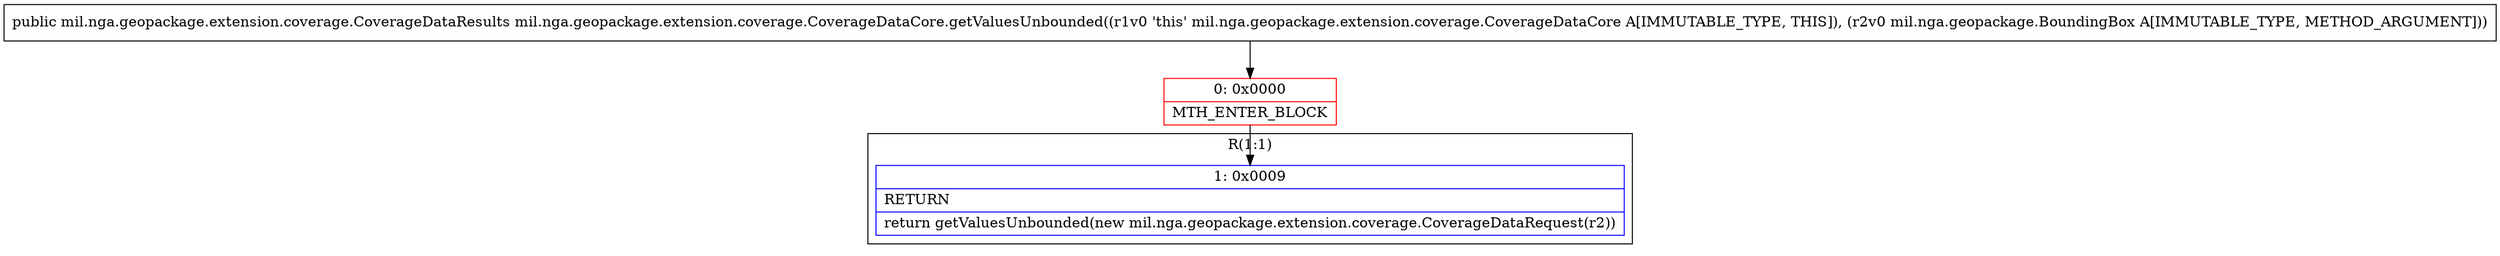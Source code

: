 digraph "CFG formil.nga.geopackage.extension.coverage.CoverageDataCore.getValuesUnbounded(Lmil\/nga\/geopackage\/BoundingBox;)Lmil\/nga\/geopackage\/extension\/coverage\/CoverageDataResults;" {
subgraph cluster_Region_728169228 {
label = "R(1:1)";
node [shape=record,color=blue];
Node_1 [shape=record,label="{1\:\ 0x0009|RETURN\l|return getValuesUnbounded(new mil.nga.geopackage.extension.coverage.CoverageDataRequest(r2))\l}"];
}
Node_0 [shape=record,color=red,label="{0\:\ 0x0000|MTH_ENTER_BLOCK\l}"];
MethodNode[shape=record,label="{public mil.nga.geopackage.extension.coverage.CoverageDataResults mil.nga.geopackage.extension.coverage.CoverageDataCore.getValuesUnbounded((r1v0 'this' mil.nga.geopackage.extension.coverage.CoverageDataCore A[IMMUTABLE_TYPE, THIS]), (r2v0 mil.nga.geopackage.BoundingBox A[IMMUTABLE_TYPE, METHOD_ARGUMENT])) }"];
MethodNode -> Node_0;
Node_0 -> Node_1;
}

